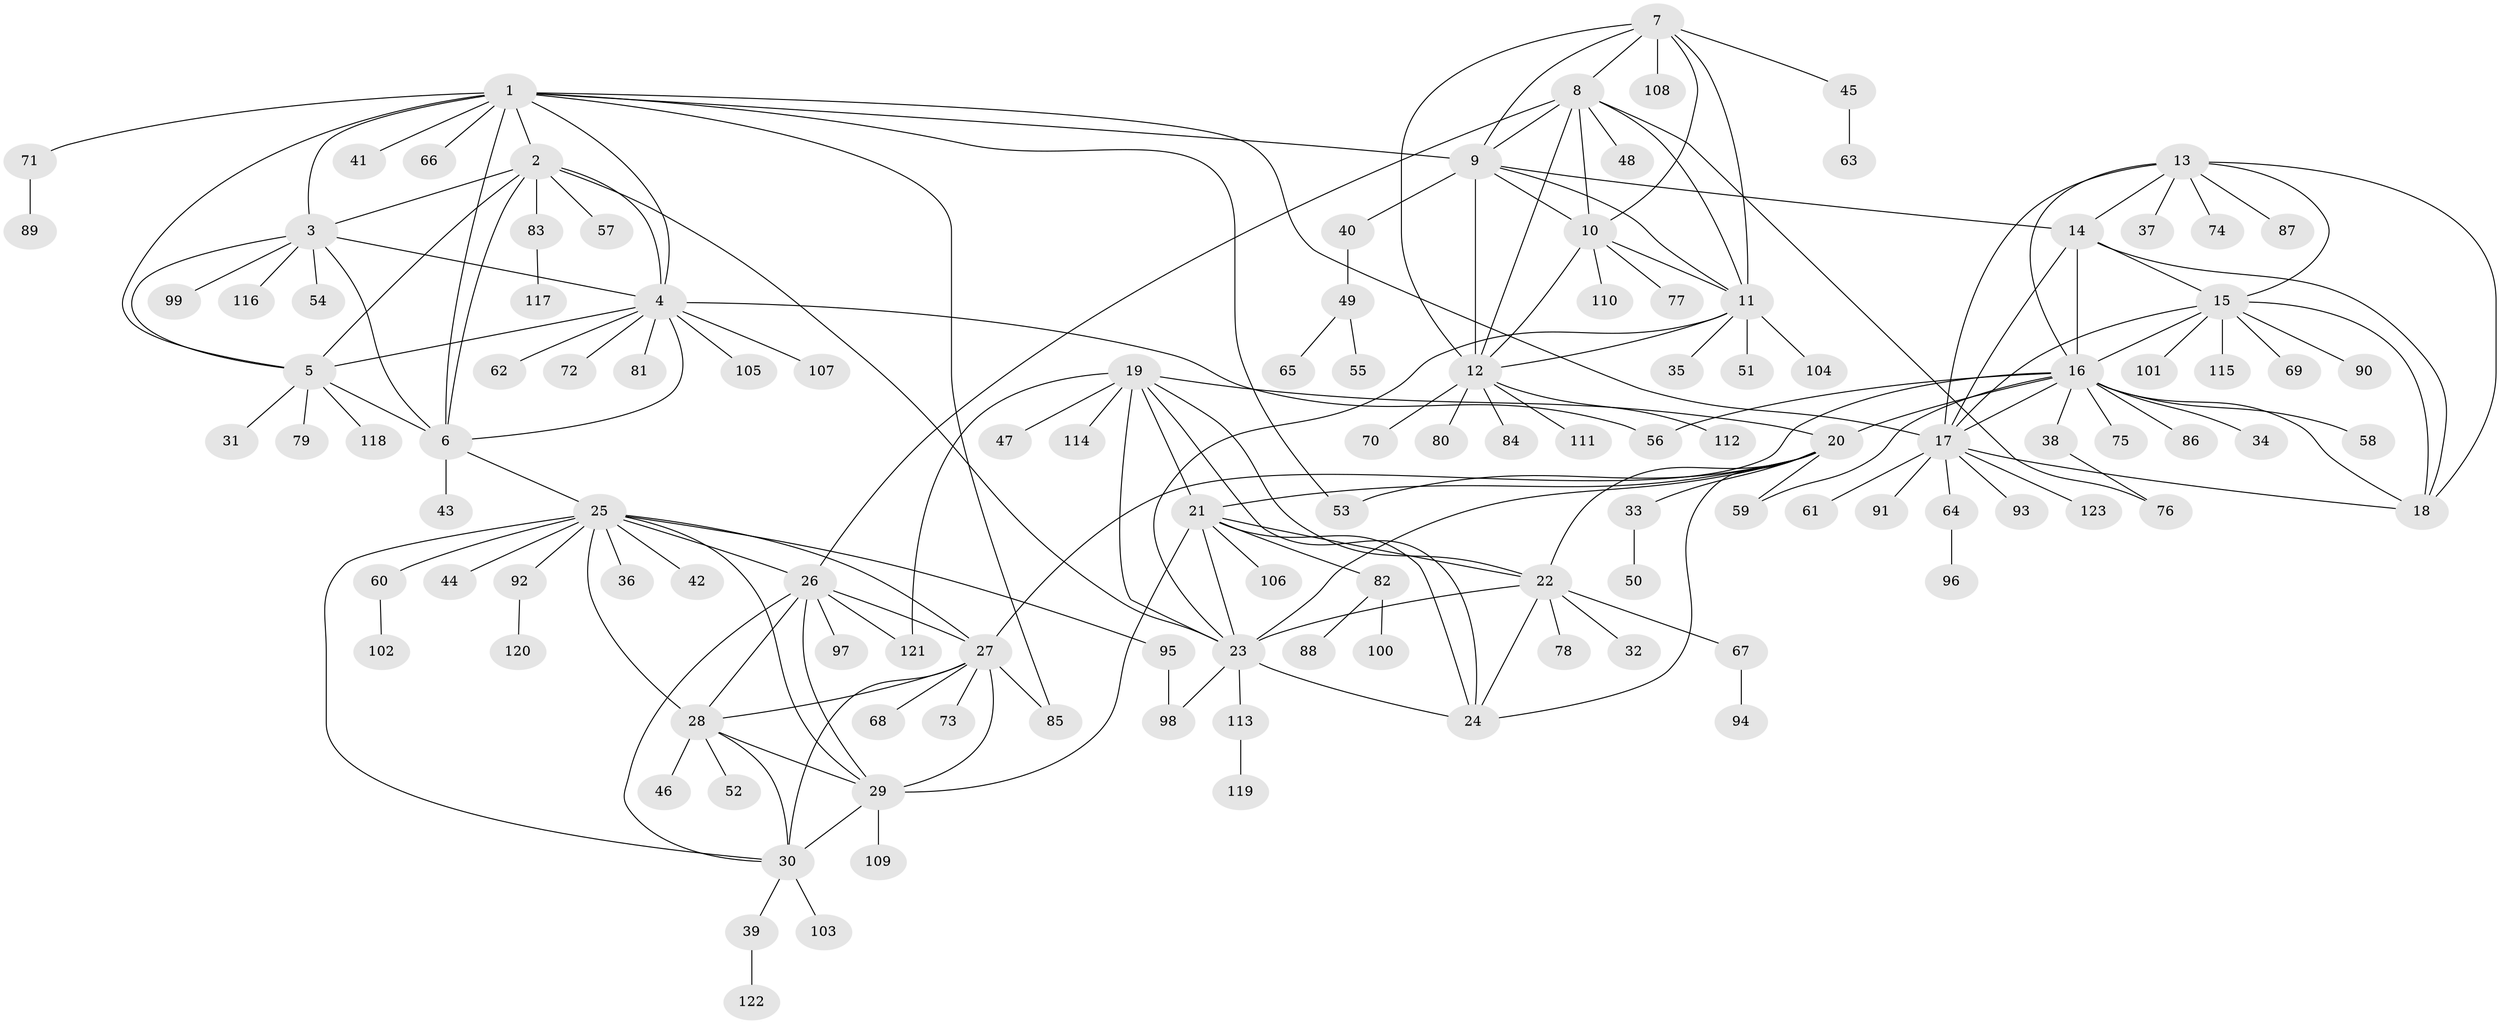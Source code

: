 // coarse degree distribution, {12: 0.02197802197802198, 7: 0.08791208791208792, 10: 0.02197802197802198, 4: 0.03296703296703297, 11: 0.02197802197802198, 8: 0.04395604395604396, 9: 0.01098901098901099, 6: 0.04395604395604396, 1: 0.6043956043956044, 2: 0.10989010989010989}
// Generated by graph-tools (version 1.1) at 2025/52/02/27/25 19:52:14]
// undirected, 123 vertices, 185 edges
graph export_dot {
graph [start="1"]
  node [color=gray90,style=filled];
  1;
  2;
  3;
  4;
  5;
  6;
  7;
  8;
  9;
  10;
  11;
  12;
  13;
  14;
  15;
  16;
  17;
  18;
  19;
  20;
  21;
  22;
  23;
  24;
  25;
  26;
  27;
  28;
  29;
  30;
  31;
  32;
  33;
  34;
  35;
  36;
  37;
  38;
  39;
  40;
  41;
  42;
  43;
  44;
  45;
  46;
  47;
  48;
  49;
  50;
  51;
  52;
  53;
  54;
  55;
  56;
  57;
  58;
  59;
  60;
  61;
  62;
  63;
  64;
  65;
  66;
  67;
  68;
  69;
  70;
  71;
  72;
  73;
  74;
  75;
  76;
  77;
  78;
  79;
  80;
  81;
  82;
  83;
  84;
  85;
  86;
  87;
  88;
  89;
  90;
  91;
  92;
  93;
  94;
  95;
  96;
  97;
  98;
  99;
  100;
  101;
  102;
  103;
  104;
  105;
  106;
  107;
  108;
  109;
  110;
  111;
  112;
  113;
  114;
  115;
  116;
  117;
  118;
  119;
  120;
  121;
  122;
  123;
  1 -- 2;
  1 -- 3;
  1 -- 4;
  1 -- 5;
  1 -- 6;
  1 -- 9;
  1 -- 17;
  1 -- 41;
  1 -- 53;
  1 -- 66;
  1 -- 71;
  1 -- 85;
  2 -- 3;
  2 -- 4;
  2 -- 5;
  2 -- 6;
  2 -- 23;
  2 -- 57;
  2 -- 83;
  3 -- 4;
  3 -- 5;
  3 -- 6;
  3 -- 54;
  3 -- 99;
  3 -- 116;
  4 -- 5;
  4 -- 6;
  4 -- 56;
  4 -- 62;
  4 -- 72;
  4 -- 81;
  4 -- 105;
  4 -- 107;
  5 -- 6;
  5 -- 31;
  5 -- 79;
  5 -- 118;
  6 -- 25;
  6 -- 43;
  7 -- 8;
  7 -- 9;
  7 -- 10;
  7 -- 11;
  7 -- 12;
  7 -- 45;
  7 -- 108;
  8 -- 9;
  8 -- 10;
  8 -- 11;
  8 -- 12;
  8 -- 26;
  8 -- 48;
  8 -- 76;
  9 -- 10;
  9 -- 11;
  9 -- 12;
  9 -- 14;
  9 -- 40;
  10 -- 11;
  10 -- 12;
  10 -- 77;
  10 -- 110;
  11 -- 12;
  11 -- 23;
  11 -- 35;
  11 -- 51;
  11 -- 104;
  12 -- 70;
  12 -- 80;
  12 -- 84;
  12 -- 111;
  12 -- 112;
  13 -- 14;
  13 -- 15;
  13 -- 16;
  13 -- 17;
  13 -- 18;
  13 -- 37;
  13 -- 74;
  13 -- 87;
  14 -- 15;
  14 -- 16;
  14 -- 17;
  14 -- 18;
  15 -- 16;
  15 -- 17;
  15 -- 18;
  15 -- 69;
  15 -- 90;
  15 -- 101;
  15 -- 115;
  16 -- 17;
  16 -- 18;
  16 -- 20;
  16 -- 27;
  16 -- 34;
  16 -- 38;
  16 -- 56;
  16 -- 58;
  16 -- 59;
  16 -- 75;
  16 -- 86;
  17 -- 18;
  17 -- 61;
  17 -- 64;
  17 -- 91;
  17 -- 93;
  17 -- 123;
  19 -- 20;
  19 -- 21;
  19 -- 22;
  19 -- 23;
  19 -- 24;
  19 -- 47;
  19 -- 114;
  19 -- 121;
  20 -- 21;
  20 -- 22;
  20 -- 23;
  20 -- 24;
  20 -- 33;
  20 -- 53;
  20 -- 59;
  21 -- 22;
  21 -- 23;
  21 -- 24;
  21 -- 29;
  21 -- 82;
  21 -- 106;
  22 -- 23;
  22 -- 24;
  22 -- 32;
  22 -- 67;
  22 -- 78;
  23 -- 24;
  23 -- 98;
  23 -- 113;
  25 -- 26;
  25 -- 27;
  25 -- 28;
  25 -- 29;
  25 -- 30;
  25 -- 36;
  25 -- 42;
  25 -- 44;
  25 -- 60;
  25 -- 92;
  25 -- 95;
  26 -- 27;
  26 -- 28;
  26 -- 29;
  26 -- 30;
  26 -- 97;
  26 -- 121;
  27 -- 28;
  27 -- 29;
  27 -- 30;
  27 -- 68;
  27 -- 73;
  27 -- 85;
  28 -- 29;
  28 -- 30;
  28 -- 46;
  28 -- 52;
  29 -- 30;
  29 -- 109;
  30 -- 39;
  30 -- 103;
  33 -- 50;
  38 -- 76;
  39 -- 122;
  40 -- 49;
  45 -- 63;
  49 -- 55;
  49 -- 65;
  60 -- 102;
  64 -- 96;
  67 -- 94;
  71 -- 89;
  82 -- 88;
  82 -- 100;
  83 -- 117;
  92 -- 120;
  95 -- 98;
  113 -- 119;
}
